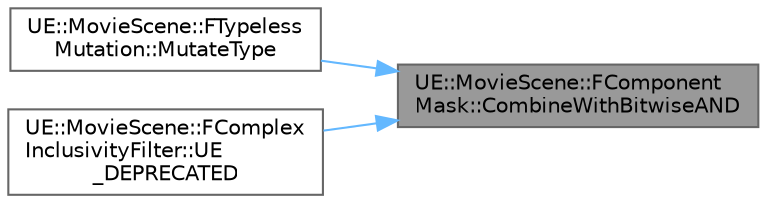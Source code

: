 digraph "UE::MovieScene::FComponentMask::CombineWithBitwiseAND"
{
 // INTERACTIVE_SVG=YES
 // LATEX_PDF_SIZE
  bgcolor="transparent";
  edge [fontname=Helvetica,fontsize=10,labelfontname=Helvetica,labelfontsize=10];
  node [fontname=Helvetica,fontsize=10,shape=box,height=0.2,width=0.4];
  rankdir="RL";
  Node1 [id="Node000001",label="UE::MovieScene::FComponent\lMask::CombineWithBitwiseAND",height=0.2,width=0.4,color="gray40", fillcolor="grey60", style="filled", fontcolor="black",tooltip=" "];
  Node1 -> Node2 [id="edge1_Node000001_Node000002",dir="back",color="steelblue1",style="solid",tooltip=" "];
  Node2 [id="Node000002",label="UE::MovieScene::FTypeless\lMutation::MutateType",height=0.2,width=0.4,color="grey40", fillcolor="white", style="filled",URL="$dd/d70/structUE_1_1MovieScene_1_1FTypelessMutation.html#a556b27a1bfe95e6289d7de9d182de521",tooltip="Combine our masks into the specified pre-existing mask."];
  Node1 -> Node3 [id="edge2_Node000001_Node000003",dir="back",color="steelblue1",style="solid",tooltip=" "];
  Node3 [id="Node000003",label="UE::MovieScene::FComplex\lInclusivityFilter::UE\l_DEPRECATED",height=0.2,width=0.4,color="grey40", fillcolor="white", style="filled",URL="$df/d0e/structUE_1_1MovieScene_1_1FComplexInclusivityFilter.html#a878f52e3377fac6435d9eb746eee3b1d",tooltip=" "];
}
